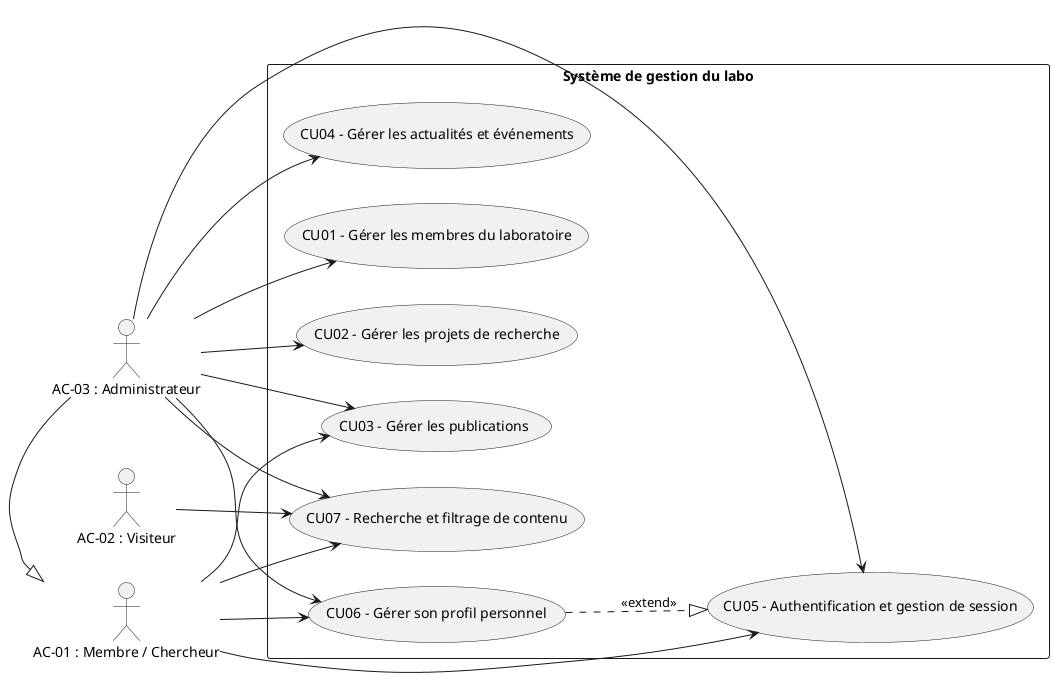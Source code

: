 @startuml
left to right direction
skinparam packageStyle rectangle

actor "AC-01 : Membre / Chercheur" as Membre
actor "AC-02 : Visiteur" as Visiteur
actor "AC-03 : Administrateur" as Admin

Admin -|> Membre

rectangle "Système de gestion du labo" {
  
  usecase "CU01 - Gérer les membres du laboratoire" as CU01
  usecase "CU02 - Gérer les projets de recherche" as CU02
  usecase "CU03 - Gérer les publications" as CU03
  usecase "CU04 - Gérer les actualités et événements" as CU04
  usecase "CU05 - Authentification et gestion de session" as CU05
  usecase "CU06 - Gérer son profil personnel" as CU06
  usecase "CU07 - Recherche et filtrage de contenu" as CU07
}

' Admin-specific use cases
Admin --> CU01
Admin --> CU02
Admin --> CU04

' Admin does everything Membre does (explicitly)
Admin --> CU03
Admin --> CU05
Admin --> CU06
Admin --> CU07

' Membre use cases
Membre --> CU03
Membre --> CU05
Membre --> CU06
Membre --> CU07

Visiteur --> CU07

CU06 ..|> CU05 : <<extend>>

@enduml
